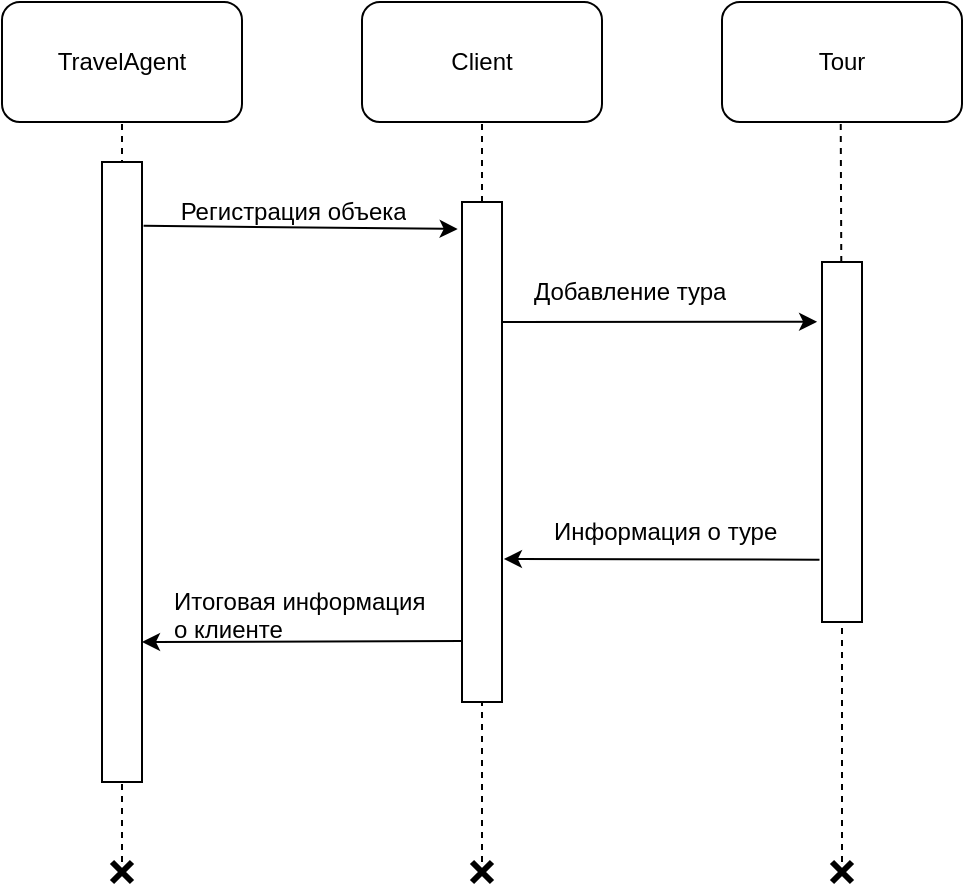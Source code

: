 <mxfile version="22.1.16" type="device">
  <diagram name="Page-1" id="13e1069c-82ec-6db2-03f1-153e76fe0fe0">
    <mxGraphModel dx="672" dy="803" grid="1" gridSize="10" guides="1" tooltips="1" connect="1" arrows="1" fold="1" page="1" pageScale="1" pageWidth="1100" pageHeight="850" background="none" math="0" shadow="0">
      <root>
        <mxCell id="0" />
        <mxCell id="1" parent="0" />
        <mxCell id="ALCXyBSr68jy7W77PstV-2" value="Client" style="rounded=1;whiteSpace=wrap;html=1;" vertex="1" parent="1">
          <mxGeometry x="260" y="40" width="120" height="60" as="geometry" />
        </mxCell>
        <mxCell id="ALCXyBSr68jy7W77PstV-3" value="TravelAgent" style="rounded=1;whiteSpace=wrap;html=1;" vertex="1" parent="1">
          <mxGeometry x="80" y="40" width="120" height="60" as="geometry" />
        </mxCell>
        <mxCell id="ALCXyBSr68jy7W77PstV-4" value="Tour" style="rounded=1;whiteSpace=wrap;html=1;" vertex="1" parent="1">
          <mxGeometry x="440" y="40" width="120" height="60" as="geometry" />
        </mxCell>
        <mxCell id="ALCXyBSr68jy7W77PstV-8" value="" style="endArrow=none;dashed=1;html=1;rounded=0;entryX=0.5;entryY=1;entryDx=0;entryDy=0;" edge="1" parent="1" source="ALCXyBSr68jy7W77PstV-23" target="ALCXyBSr68jy7W77PstV-3">
          <mxGeometry width="50" height="50" relative="1" as="geometry">
            <mxPoint x="140" y="480" as="sourcePoint" />
            <mxPoint x="330" y="250" as="targetPoint" />
          </mxGeometry>
        </mxCell>
        <mxCell id="ALCXyBSr68jy7W77PstV-5" value="" style="rounded=0;whiteSpace=wrap;html=1;" vertex="1" parent="1">
          <mxGeometry x="130" y="120" width="20" height="310" as="geometry" />
        </mxCell>
        <mxCell id="ALCXyBSr68jy7W77PstV-9" value="" style="endArrow=none;dashed=1;html=1;rounded=0;entryX=0.5;entryY=1;entryDx=0;entryDy=0;" edge="1" parent="1" source="ALCXyBSr68jy7W77PstV-26" target="ALCXyBSr68jy7W77PstV-2">
          <mxGeometry width="50" height="50" relative="1" as="geometry">
            <mxPoint x="320" y="480" as="sourcePoint" />
            <mxPoint x="320" y="270" as="targetPoint" />
          </mxGeometry>
        </mxCell>
        <mxCell id="ALCXyBSr68jy7W77PstV-6" value="" style="rounded=0;whiteSpace=wrap;html=1;" vertex="1" parent="1">
          <mxGeometry x="310" y="140" width="20" height="250" as="geometry" />
        </mxCell>
        <mxCell id="ALCXyBSr68jy7W77PstV-11" value="" style="endArrow=none;dashed=1;html=1;rounded=0;entryX=0.5;entryY=1;entryDx=0;entryDy=0;" edge="1" parent="1" source="ALCXyBSr68jy7W77PstV-7">
          <mxGeometry width="50" height="50" relative="1" as="geometry">
            <mxPoint x="499.37" y="560" as="sourcePoint" />
            <mxPoint x="499.37" y="100" as="targetPoint" />
          </mxGeometry>
        </mxCell>
        <mxCell id="ALCXyBSr68jy7W77PstV-12" value="" style="endArrow=classic;html=1;rounded=0;exitX=1.04;exitY=0.103;exitDx=0;exitDy=0;exitPerimeter=0;entryX=-0.108;entryY=0.054;entryDx=0;entryDy=0;entryPerimeter=0;" edge="1" parent="1" source="ALCXyBSr68jy7W77PstV-5" target="ALCXyBSr68jy7W77PstV-6">
          <mxGeometry width="50" height="50" relative="1" as="geometry">
            <mxPoint x="300" y="290" as="sourcePoint" />
            <mxPoint x="350" y="240" as="targetPoint" />
          </mxGeometry>
        </mxCell>
        <mxCell id="ALCXyBSr68jy7W77PstV-13" value="&amp;nbsp;Регистрация объека" style="text;strokeColor=none;fillColor=none;align=left;verticalAlign=middle;spacingLeft=4;spacingRight=4;overflow=hidden;points=[[0,0.5],[1,0.5]];portConstraint=eastwest;rotatable=0;whiteSpace=wrap;html=1;" vertex="1" parent="1">
          <mxGeometry x="160" y="130" width="130" height="30" as="geometry" />
        </mxCell>
        <mxCell id="ALCXyBSr68jy7W77PstV-14" value="" style="endArrow=classic;html=1;rounded=0;exitX=1.04;exitY=0.103;exitDx=0;exitDy=0;exitPerimeter=0;entryX=-0.122;entryY=0.166;entryDx=0;entryDy=0;entryPerimeter=0;" edge="1" parent="1" target="ALCXyBSr68jy7W77PstV-7">
          <mxGeometry width="50" height="50" relative="1" as="geometry">
            <mxPoint x="330" y="200" as="sourcePoint" />
            <mxPoint x="487" y="200" as="targetPoint" />
          </mxGeometry>
        </mxCell>
        <mxCell id="ALCXyBSr68jy7W77PstV-15" value="" style="endArrow=none;dashed=1;html=1;rounded=0;entryX=0.5;entryY=1;entryDx=0;entryDy=0;" edge="1" parent="1" source="ALCXyBSr68jy7W77PstV-28" target="ALCXyBSr68jy7W77PstV-7">
          <mxGeometry width="50" height="50" relative="1" as="geometry">
            <mxPoint x="500" y="480" as="sourcePoint" />
            <mxPoint x="499.37" y="100" as="targetPoint" />
          </mxGeometry>
        </mxCell>
        <mxCell id="ALCXyBSr68jy7W77PstV-7" value="" style="rounded=0;whiteSpace=wrap;html=1;" vertex="1" parent="1">
          <mxGeometry x="490" y="170" width="20" height="180" as="geometry" />
        </mxCell>
        <mxCell id="ALCXyBSr68jy7W77PstV-16" value="Добавление тура" style="text;strokeColor=none;fillColor=none;align=left;verticalAlign=middle;spacingLeft=4;spacingRight=4;overflow=hidden;points=[[0,0.5],[1,0.5]];portConstraint=eastwest;rotatable=0;whiteSpace=wrap;html=1;" vertex="1" parent="1">
          <mxGeometry x="340" y="170" width="130" height="30" as="geometry" />
        </mxCell>
        <mxCell id="ALCXyBSr68jy7W77PstV-17" value="" style="endArrow=classic;html=1;rounded=0;exitX=-0.063;exitY=0.827;exitDx=0;exitDy=0;exitPerimeter=0;entryX=1.048;entryY=0.714;entryDx=0;entryDy=0;entryPerimeter=0;" edge="1" parent="1" source="ALCXyBSr68jy7W77PstV-7" target="ALCXyBSr68jy7W77PstV-6">
          <mxGeometry width="50" height="50" relative="1" as="geometry">
            <mxPoint x="330" y="230" as="sourcePoint" />
            <mxPoint x="380" y="250" as="targetPoint" />
          </mxGeometry>
        </mxCell>
        <mxCell id="ALCXyBSr68jy7W77PstV-19" value="Информация о туре" style="text;strokeColor=none;fillColor=none;align=left;verticalAlign=middle;spacingLeft=4;spacingRight=4;overflow=hidden;points=[[0,0.5],[1,0.5]];portConstraint=eastwest;rotatable=0;whiteSpace=wrap;html=1;" vertex="1" parent="1">
          <mxGeometry x="350" y="290" width="130" height="30" as="geometry" />
        </mxCell>
        <mxCell id="ALCXyBSr68jy7W77PstV-21" value="" style="endArrow=classic;html=1;rounded=0;exitX=0;exitY=0.878;exitDx=0;exitDy=0;exitPerimeter=0;entryX=1.048;entryY=0.714;entryDx=0;entryDy=0;entryPerimeter=0;" edge="1" parent="1" source="ALCXyBSr68jy7W77PstV-6">
          <mxGeometry width="50" height="50" relative="1" as="geometry">
            <mxPoint x="308" y="360" as="sourcePoint" />
            <mxPoint x="150" y="360" as="targetPoint" />
          </mxGeometry>
        </mxCell>
        <mxCell id="ALCXyBSr68jy7W77PstV-22" value="Итоговая информация о клиенте" style="text;strokeColor=none;fillColor=none;align=left;verticalAlign=middle;spacingLeft=4;spacingRight=4;overflow=hidden;points=[[0,0.5],[1,0.5]];portConstraint=eastwest;rotatable=0;whiteSpace=wrap;html=1;" vertex="1" parent="1">
          <mxGeometry x="160" y="330" width="140" height="30" as="geometry" />
        </mxCell>
        <mxCell id="ALCXyBSr68jy7W77PstV-24" value="" style="endArrow=none;dashed=1;html=1;rounded=0;entryX=0.5;entryY=1;entryDx=0;entryDy=0;" edge="1" parent="1" target="ALCXyBSr68jy7W77PstV-23">
          <mxGeometry width="50" height="50" relative="1" as="geometry">
            <mxPoint x="140" y="480" as="sourcePoint" />
            <mxPoint x="140" y="100" as="targetPoint" />
          </mxGeometry>
        </mxCell>
        <mxCell id="ALCXyBSr68jy7W77PstV-23" value="" style="shape=umlDestroy;whiteSpace=wrap;html=1;strokeWidth=3;targetShapes=umlLifeline;" vertex="1" parent="1">
          <mxGeometry x="135" y="470" width="10" height="10" as="geometry" />
        </mxCell>
        <mxCell id="ALCXyBSr68jy7W77PstV-27" value="" style="endArrow=none;dashed=1;html=1;rounded=0;entryX=0.5;entryY=1;entryDx=0;entryDy=0;" edge="1" parent="1" target="ALCXyBSr68jy7W77PstV-26">
          <mxGeometry width="50" height="50" relative="1" as="geometry">
            <mxPoint x="320" y="480" as="sourcePoint" />
            <mxPoint x="320" y="100" as="targetPoint" />
          </mxGeometry>
        </mxCell>
        <mxCell id="ALCXyBSr68jy7W77PstV-26" value="" style="shape=umlDestroy;whiteSpace=wrap;html=1;strokeWidth=3;targetShapes=umlLifeline;" vertex="1" parent="1">
          <mxGeometry x="315" y="470" width="10" height="10" as="geometry" />
        </mxCell>
        <mxCell id="ALCXyBSr68jy7W77PstV-29" value="" style="endArrow=none;dashed=1;html=1;rounded=0;entryX=0.5;entryY=1;entryDx=0;entryDy=0;" edge="1" parent="1" target="ALCXyBSr68jy7W77PstV-28">
          <mxGeometry width="50" height="50" relative="1" as="geometry">
            <mxPoint x="500" y="480" as="sourcePoint" />
            <mxPoint x="500" y="350" as="targetPoint" />
          </mxGeometry>
        </mxCell>
        <mxCell id="ALCXyBSr68jy7W77PstV-28" value="" style="shape=umlDestroy;whiteSpace=wrap;html=1;strokeWidth=3;targetShapes=umlLifeline;" vertex="1" parent="1">
          <mxGeometry x="495" y="470" width="10" height="10" as="geometry" />
        </mxCell>
      </root>
    </mxGraphModel>
  </diagram>
</mxfile>

